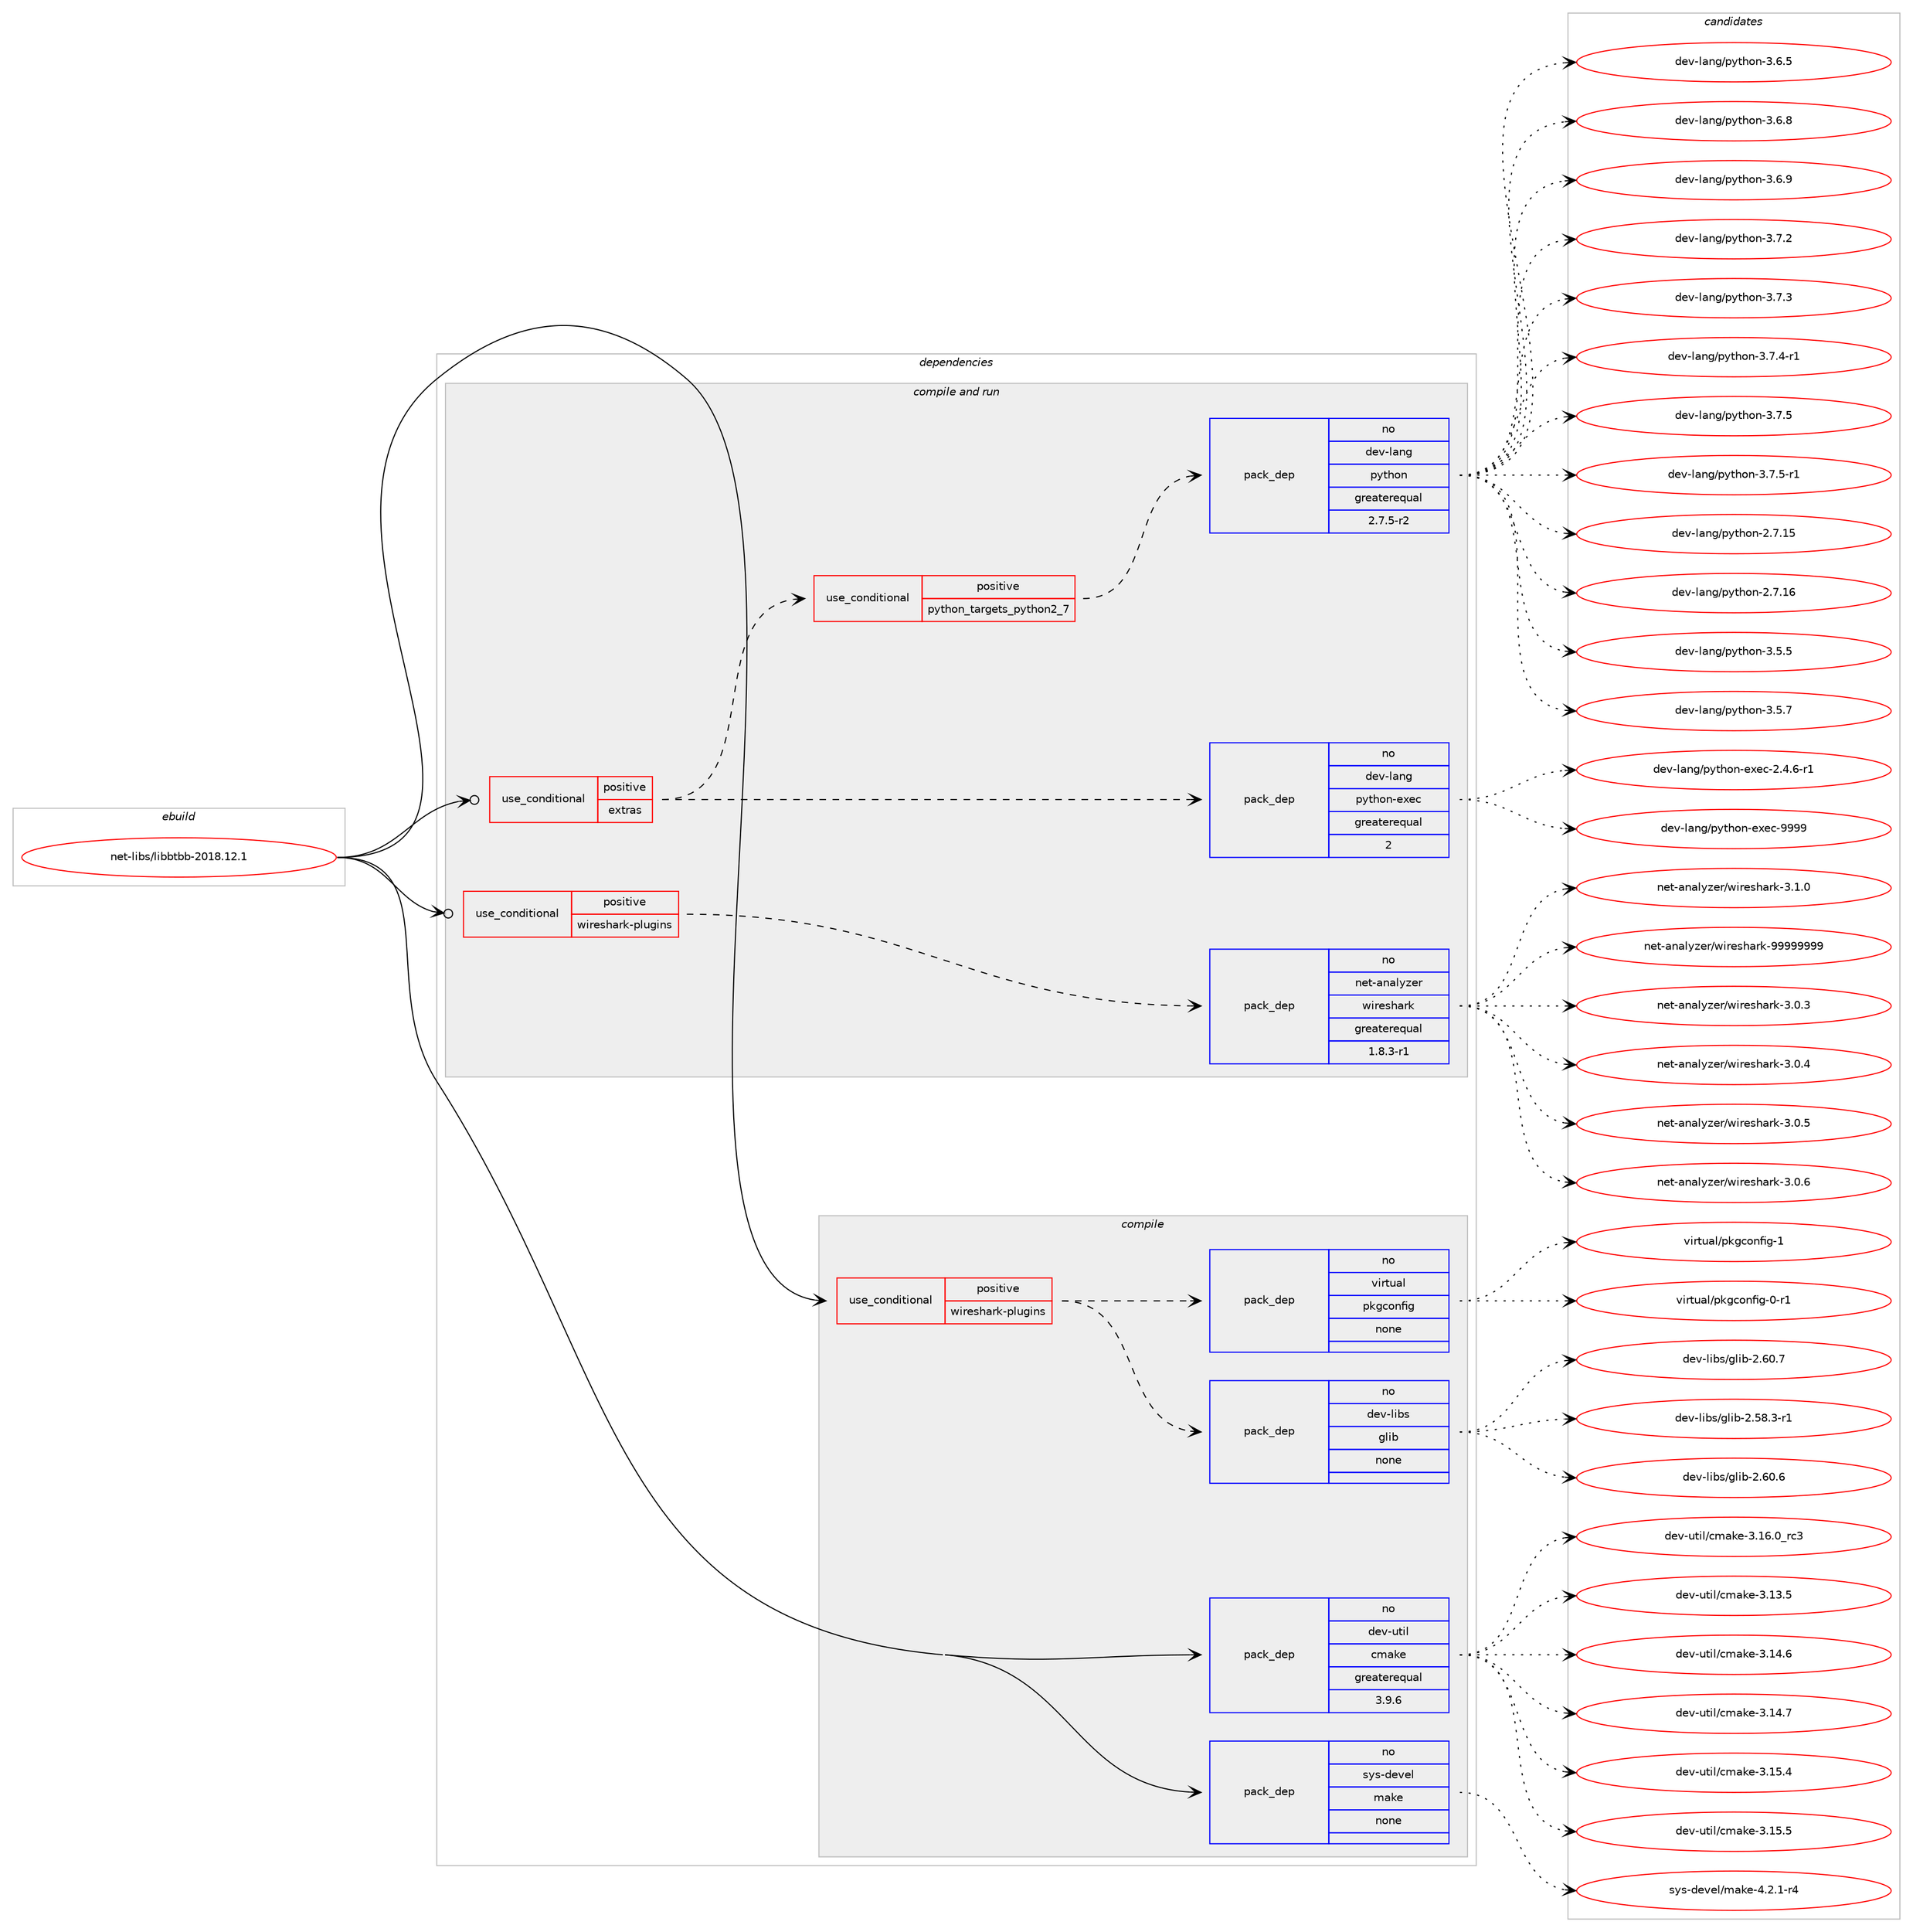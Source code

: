 digraph prolog {

# *************
# Graph options
# *************

newrank=true;
concentrate=true;
compound=true;
graph [rankdir=LR,fontname=Helvetica,fontsize=10,ranksep=1.5];#, ranksep=2.5, nodesep=0.2];
edge  [arrowhead=vee];
node  [fontname=Helvetica,fontsize=10];

# **********
# The ebuild
# **********

subgraph cluster_leftcol {
color=gray;
rank=same;
label=<<i>ebuild</i>>;
id [label="net-libs/libbtbb-2018.12.1", color=red, width=4, href="../net-libs/libbtbb-2018.12.1.svg"];
}

# ****************
# The dependencies
# ****************

subgraph cluster_midcol {
color=gray;
label=<<i>dependencies</i>>;
subgraph cluster_compile {
fillcolor="#eeeeee";
style=filled;
label=<<i>compile</i>>;
subgraph cond201405 {
dependency826284 [label=<<TABLE BORDER="0" CELLBORDER="1" CELLSPACING="0" CELLPADDING="4"><TR><TD ROWSPAN="3" CELLPADDING="10">use_conditional</TD></TR><TR><TD>positive</TD></TR><TR><TD>wireshark-plugins</TD></TR></TABLE>>, shape=none, color=red];
subgraph pack610426 {
dependency826285 [label=<<TABLE BORDER="0" CELLBORDER="1" CELLSPACING="0" CELLPADDING="4" WIDTH="220"><TR><TD ROWSPAN="6" CELLPADDING="30">pack_dep</TD></TR><TR><TD WIDTH="110">no</TD></TR><TR><TD>dev-libs</TD></TR><TR><TD>glib</TD></TR><TR><TD>none</TD></TR><TR><TD></TD></TR></TABLE>>, shape=none, color=blue];
}
dependency826284:e -> dependency826285:w [weight=20,style="dashed",arrowhead="vee"];
subgraph pack610427 {
dependency826286 [label=<<TABLE BORDER="0" CELLBORDER="1" CELLSPACING="0" CELLPADDING="4" WIDTH="220"><TR><TD ROWSPAN="6" CELLPADDING="30">pack_dep</TD></TR><TR><TD WIDTH="110">no</TD></TR><TR><TD>virtual</TD></TR><TR><TD>pkgconfig</TD></TR><TR><TD>none</TD></TR><TR><TD></TD></TR></TABLE>>, shape=none, color=blue];
}
dependency826284:e -> dependency826286:w [weight=20,style="dashed",arrowhead="vee"];
}
id:e -> dependency826284:w [weight=20,style="solid",arrowhead="vee"];
subgraph pack610428 {
dependency826287 [label=<<TABLE BORDER="0" CELLBORDER="1" CELLSPACING="0" CELLPADDING="4" WIDTH="220"><TR><TD ROWSPAN="6" CELLPADDING="30">pack_dep</TD></TR><TR><TD WIDTH="110">no</TD></TR><TR><TD>dev-util</TD></TR><TR><TD>cmake</TD></TR><TR><TD>greaterequal</TD></TR><TR><TD>3.9.6</TD></TR></TABLE>>, shape=none, color=blue];
}
id:e -> dependency826287:w [weight=20,style="solid",arrowhead="vee"];
subgraph pack610429 {
dependency826288 [label=<<TABLE BORDER="0" CELLBORDER="1" CELLSPACING="0" CELLPADDING="4" WIDTH="220"><TR><TD ROWSPAN="6" CELLPADDING="30">pack_dep</TD></TR><TR><TD WIDTH="110">no</TD></TR><TR><TD>sys-devel</TD></TR><TR><TD>make</TD></TR><TR><TD>none</TD></TR><TR><TD></TD></TR></TABLE>>, shape=none, color=blue];
}
id:e -> dependency826288:w [weight=20,style="solid",arrowhead="vee"];
}
subgraph cluster_compileandrun {
fillcolor="#eeeeee";
style=filled;
label=<<i>compile and run</i>>;
subgraph cond201406 {
dependency826289 [label=<<TABLE BORDER="0" CELLBORDER="1" CELLSPACING="0" CELLPADDING="4"><TR><TD ROWSPAN="3" CELLPADDING="10">use_conditional</TD></TR><TR><TD>positive</TD></TR><TR><TD>extras</TD></TR></TABLE>>, shape=none, color=red];
subgraph cond201407 {
dependency826290 [label=<<TABLE BORDER="0" CELLBORDER="1" CELLSPACING="0" CELLPADDING="4"><TR><TD ROWSPAN="3" CELLPADDING="10">use_conditional</TD></TR><TR><TD>positive</TD></TR><TR><TD>python_targets_python2_7</TD></TR></TABLE>>, shape=none, color=red];
subgraph pack610430 {
dependency826291 [label=<<TABLE BORDER="0" CELLBORDER="1" CELLSPACING="0" CELLPADDING="4" WIDTH="220"><TR><TD ROWSPAN="6" CELLPADDING="30">pack_dep</TD></TR><TR><TD WIDTH="110">no</TD></TR><TR><TD>dev-lang</TD></TR><TR><TD>python</TD></TR><TR><TD>greaterequal</TD></TR><TR><TD>2.7.5-r2</TD></TR></TABLE>>, shape=none, color=blue];
}
dependency826290:e -> dependency826291:w [weight=20,style="dashed",arrowhead="vee"];
}
dependency826289:e -> dependency826290:w [weight=20,style="dashed",arrowhead="vee"];
subgraph pack610431 {
dependency826292 [label=<<TABLE BORDER="0" CELLBORDER="1" CELLSPACING="0" CELLPADDING="4" WIDTH="220"><TR><TD ROWSPAN="6" CELLPADDING="30">pack_dep</TD></TR><TR><TD WIDTH="110">no</TD></TR><TR><TD>dev-lang</TD></TR><TR><TD>python-exec</TD></TR><TR><TD>greaterequal</TD></TR><TR><TD>2</TD></TR></TABLE>>, shape=none, color=blue];
}
dependency826289:e -> dependency826292:w [weight=20,style="dashed",arrowhead="vee"];
}
id:e -> dependency826289:w [weight=20,style="solid",arrowhead="odotvee"];
subgraph cond201408 {
dependency826293 [label=<<TABLE BORDER="0" CELLBORDER="1" CELLSPACING="0" CELLPADDING="4"><TR><TD ROWSPAN="3" CELLPADDING="10">use_conditional</TD></TR><TR><TD>positive</TD></TR><TR><TD>wireshark-plugins</TD></TR></TABLE>>, shape=none, color=red];
subgraph pack610432 {
dependency826294 [label=<<TABLE BORDER="0" CELLBORDER="1" CELLSPACING="0" CELLPADDING="4" WIDTH="220"><TR><TD ROWSPAN="6" CELLPADDING="30">pack_dep</TD></TR><TR><TD WIDTH="110">no</TD></TR><TR><TD>net-analyzer</TD></TR><TR><TD>wireshark</TD></TR><TR><TD>greaterequal</TD></TR><TR><TD>1.8.3-r1</TD></TR></TABLE>>, shape=none, color=blue];
}
dependency826293:e -> dependency826294:w [weight=20,style="dashed",arrowhead="vee"];
}
id:e -> dependency826293:w [weight=20,style="solid",arrowhead="odotvee"];
}
subgraph cluster_run {
fillcolor="#eeeeee";
style=filled;
label=<<i>run</i>>;
}
}

# **************
# The candidates
# **************

subgraph cluster_choices {
rank=same;
color=gray;
label=<<i>candidates</i>>;

subgraph choice610426 {
color=black;
nodesep=1;
choice10010111845108105981154710310810598455046535646514511449 [label="dev-libs/glib-2.58.3-r1", color=red, width=4,href="../dev-libs/glib-2.58.3-r1.svg"];
choice1001011184510810598115471031081059845504654484654 [label="dev-libs/glib-2.60.6", color=red, width=4,href="../dev-libs/glib-2.60.6.svg"];
choice1001011184510810598115471031081059845504654484655 [label="dev-libs/glib-2.60.7", color=red, width=4,href="../dev-libs/glib-2.60.7.svg"];
dependency826285:e -> choice10010111845108105981154710310810598455046535646514511449:w [style=dotted,weight="100"];
dependency826285:e -> choice1001011184510810598115471031081059845504654484654:w [style=dotted,weight="100"];
dependency826285:e -> choice1001011184510810598115471031081059845504654484655:w [style=dotted,weight="100"];
}
subgraph choice610427 {
color=black;
nodesep=1;
choice11810511411611797108471121071039911111010210510345484511449 [label="virtual/pkgconfig-0-r1", color=red, width=4,href="../virtual/pkgconfig-0-r1.svg"];
choice1181051141161179710847112107103991111101021051034549 [label="virtual/pkgconfig-1", color=red, width=4,href="../virtual/pkgconfig-1.svg"];
dependency826286:e -> choice11810511411611797108471121071039911111010210510345484511449:w [style=dotted,weight="100"];
dependency826286:e -> choice1181051141161179710847112107103991111101021051034549:w [style=dotted,weight="100"];
}
subgraph choice610428 {
color=black;
nodesep=1;
choice1001011184511711610510847991099710710145514649514653 [label="dev-util/cmake-3.13.5", color=red, width=4,href="../dev-util/cmake-3.13.5.svg"];
choice1001011184511711610510847991099710710145514649524654 [label="dev-util/cmake-3.14.6", color=red, width=4,href="../dev-util/cmake-3.14.6.svg"];
choice1001011184511711610510847991099710710145514649524655 [label="dev-util/cmake-3.14.7", color=red, width=4,href="../dev-util/cmake-3.14.7.svg"];
choice1001011184511711610510847991099710710145514649534652 [label="dev-util/cmake-3.15.4", color=red, width=4,href="../dev-util/cmake-3.15.4.svg"];
choice1001011184511711610510847991099710710145514649534653 [label="dev-util/cmake-3.15.5", color=red, width=4,href="../dev-util/cmake-3.15.5.svg"];
choice1001011184511711610510847991099710710145514649544648951149951 [label="dev-util/cmake-3.16.0_rc3", color=red, width=4,href="../dev-util/cmake-3.16.0_rc3.svg"];
dependency826287:e -> choice1001011184511711610510847991099710710145514649514653:w [style=dotted,weight="100"];
dependency826287:e -> choice1001011184511711610510847991099710710145514649524654:w [style=dotted,weight="100"];
dependency826287:e -> choice1001011184511711610510847991099710710145514649524655:w [style=dotted,weight="100"];
dependency826287:e -> choice1001011184511711610510847991099710710145514649534652:w [style=dotted,weight="100"];
dependency826287:e -> choice1001011184511711610510847991099710710145514649534653:w [style=dotted,weight="100"];
dependency826287:e -> choice1001011184511711610510847991099710710145514649544648951149951:w [style=dotted,weight="100"];
}
subgraph choice610429 {
color=black;
nodesep=1;
choice1151211154510010111810110847109971071014552465046494511452 [label="sys-devel/make-4.2.1-r4", color=red, width=4,href="../sys-devel/make-4.2.1-r4.svg"];
dependency826288:e -> choice1151211154510010111810110847109971071014552465046494511452:w [style=dotted,weight="100"];
}
subgraph choice610430 {
color=black;
nodesep=1;
choice10010111845108971101034711212111610411111045504655464953 [label="dev-lang/python-2.7.15", color=red, width=4,href="../dev-lang/python-2.7.15.svg"];
choice10010111845108971101034711212111610411111045504655464954 [label="dev-lang/python-2.7.16", color=red, width=4,href="../dev-lang/python-2.7.16.svg"];
choice100101118451089711010347112121116104111110455146534653 [label="dev-lang/python-3.5.5", color=red, width=4,href="../dev-lang/python-3.5.5.svg"];
choice100101118451089711010347112121116104111110455146534655 [label="dev-lang/python-3.5.7", color=red, width=4,href="../dev-lang/python-3.5.7.svg"];
choice100101118451089711010347112121116104111110455146544653 [label="dev-lang/python-3.6.5", color=red, width=4,href="../dev-lang/python-3.6.5.svg"];
choice100101118451089711010347112121116104111110455146544656 [label="dev-lang/python-3.6.8", color=red, width=4,href="../dev-lang/python-3.6.8.svg"];
choice100101118451089711010347112121116104111110455146544657 [label="dev-lang/python-3.6.9", color=red, width=4,href="../dev-lang/python-3.6.9.svg"];
choice100101118451089711010347112121116104111110455146554650 [label="dev-lang/python-3.7.2", color=red, width=4,href="../dev-lang/python-3.7.2.svg"];
choice100101118451089711010347112121116104111110455146554651 [label="dev-lang/python-3.7.3", color=red, width=4,href="../dev-lang/python-3.7.3.svg"];
choice1001011184510897110103471121211161041111104551465546524511449 [label="dev-lang/python-3.7.4-r1", color=red, width=4,href="../dev-lang/python-3.7.4-r1.svg"];
choice100101118451089711010347112121116104111110455146554653 [label="dev-lang/python-3.7.5", color=red, width=4,href="../dev-lang/python-3.7.5.svg"];
choice1001011184510897110103471121211161041111104551465546534511449 [label="dev-lang/python-3.7.5-r1", color=red, width=4,href="../dev-lang/python-3.7.5-r1.svg"];
dependency826291:e -> choice10010111845108971101034711212111610411111045504655464953:w [style=dotted,weight="100"];
dependency826291:e -> choice10010111845108971101034711212111610411111045504655464954:w [style=dotted,weight="100"];
dependency826291:e -> choice100101118451089711010347112121116104111110455146534653:w [style=dotted,weight="100"];
dependency826291:e -> choice100101118451089711010347112121116104111110455146534655:w [style=dotted,weight="100"];
dependency826291:e -> choice100101118451089711010347112121116104111110455146544653:w [style=dotted,weight="100"];
dependency826291:e -> choice100101118451089711010347112121116104111110455146544656:w [style=dotted,weight="100"];
dependency826291:e -> choice100101118451089711010347112121116104111110455146544657:w [style=dotted,weight="100"];
dependency826291:e -> choice100101118451089711010347112121116104111110455146554650:w [style=dotted,weight="100"];
dependency826291:e -> choice100101118451089711010347112121116104111110455146554651:w [style=dotted,weight="100"];
dependency826291:e -> choice1001011184510897110103471121211161041111104551465546524511449:w [style=dotted,weight="100"];
dependency826291:e -> choice100101118451089711010347112121116104111110455146554653:w [style=dotted,weight="100"];
dependency826291:e -> choice1001011184510897110103471121211161041111104551465546534511449:w [style=dotted,weight="100"];
}
subgraph choice610431 {
color=black;
nodesep=1;
choice10010111845108971101034711212111610411111045101120101994550465246544511449 [label="dev-lang/python-exec-2.4.6-r1", color=red, width=4,href="../dev-lang/python-exec-2.4.6-r1.svg"];
choice10010111845108971101034711212111610411111045101120101994557575757 [label="dev-lang/python-exec-9999", color=red, width=4,href="../dev-lang/python-exec-9999.svg"];
dependency826292:e -> choice10010111845108971101034711212111610411111045101120101994550465246544511449:w [style=dotted,weight="100"];
dependency826292:e -> choice10010111845108971101034711212111610411111045101120101994557575757:w [style=dotted,weight="100"];
}
subgraph choice610432 {
color=black;
nodesep=1;
choice1101011164597110971081211221011144711910511410111510497114107455146484651 [label="net-analyzer/wireshark-3.0.3", color=red, width=4,href="../net-analyzer/wireshark-3.0.3.svg"];
choice1101011164597110971081211221011144711910511410111510497114107455146484652 [label="net-analyzer/wireshark-3.0.4", color=red, width=4,href="../net-analyzer/wireshark-3.0.4.svg"];
choice1101011164597110971081211221011144711910511410111510497114107455146484653 [label="net-analyzer/wireshark-3.0.5", color=red, width=4,href="../net-analyzer/wireshark-3.0.5.svg"];
choice1101011164597110971081211221011144711910511410111510497114107455146484654 [label="net-analyzer/wireshark-3.0.6", color=red, width=4,href="../net-analyzer/wireshark-3.0.6.svg"];
choice1101011164597110971081211221011144711910511410111510497114107455146494648 [label="net-analyzer/wireshark-3.1.0", color=red, width=4,href="../net-analyzer/wireshark-3.1.0.svg"];
choice1101011164597110971081211221011144711910511410111510497114107455757575757575757 [label="net-analyzer/wireshark-99999999", color=red, width=4,href="../net-analyzer/wireshark-99999999.svg"];
dependency826294:e -> choice1101011164597110971081211221011144711910511410111510497114107455146484651:w [style=dotted,weight="100"];
dependency826294:e -> choice1101011164597110971081211221011144711910511410111510497114107455146484652:w [style=dotted,weight="100"];
dependency826294:e -> choice1101011164597110971081211221011144711910511410111510497114107455146484653:w [style=dotted,weight="100"];
dependency826294:e -> choice1101011164597110971081211221011144711910511410111510497114107455146484654:w [style=dotted,weight="100"];
dependency826294:e -> choice1101011164597110971081211221011144711910511410111510497114107455146494648:w [style=dotted,weight="100"];
dependency826294:e -> choice1101011164597110971081211221011144711910511410111510497114107455757575757575757:w [style=dotted,weight="100"];
}
}

}
